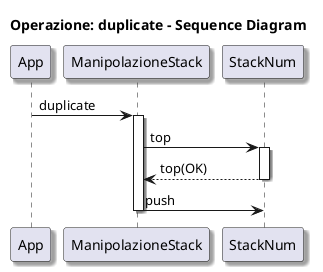 @startuml 

skinparam Shadowing true

title Operazione: duplicate - Sequence Diagram

App -> ManipolazioneStack: duplicate
activate ManipolazioneStack
ManipolazioneStack -> StackNum: top
activate StackNum
StackNum --> ManipolazioneStack: top(OK)
deactivate StackNum
ManipolazioneStack -> StackNum : push
deactivate ManipolazioneStack
'!include ../../plantuml-styles/ae-copyright-footer.txt
@endumlperazione
